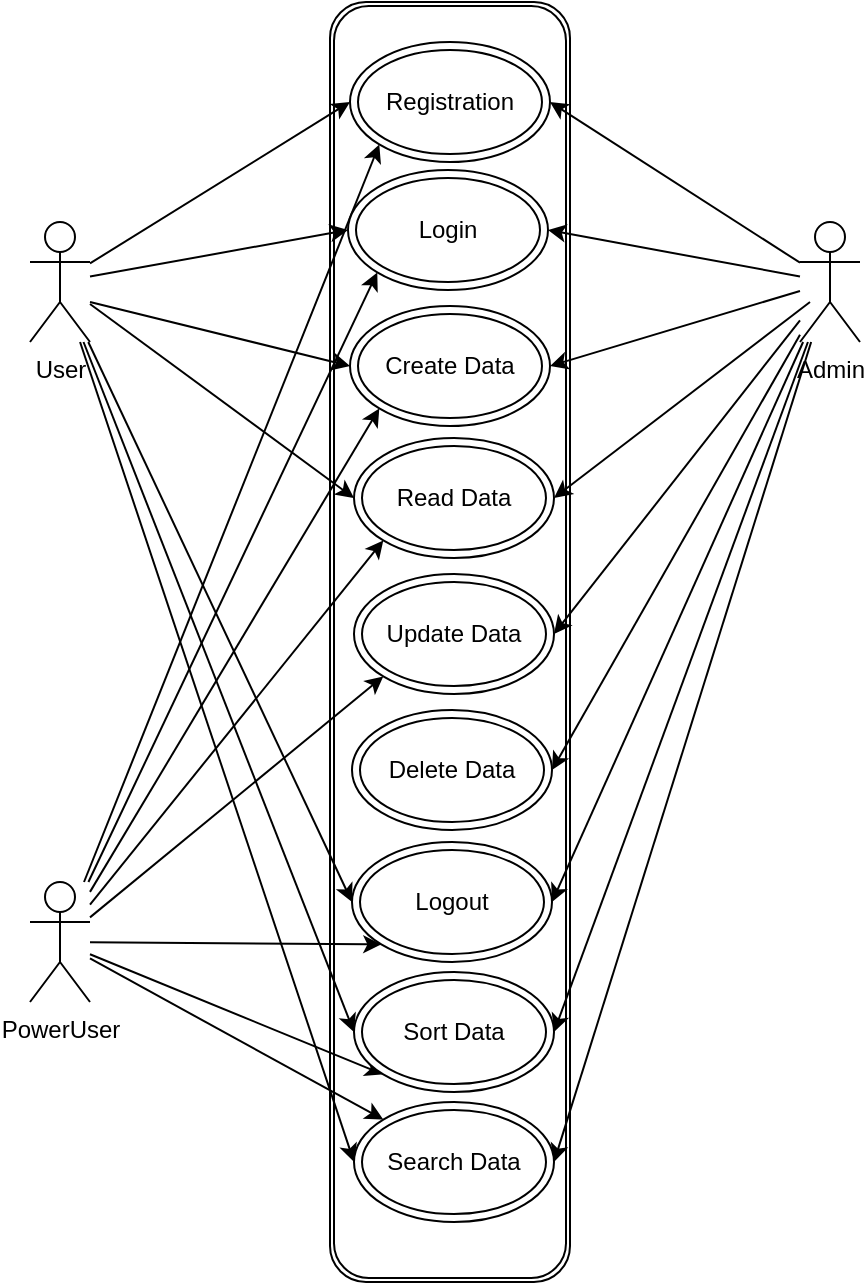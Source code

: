 <mxfile>
    <diagram id="vjCCG2XZ-miGtVna6bj2" name="UseCase">
        <mxGraphModel dx="1024" dy="804" grid="1" gridSize="10" guides="1" tooltips="1" connect="1" arrows="1" fold="1" page="1" pageScale="1" pageWidth="850" pageHeight="1100" math="0" shadow="0">
            <root>
                <mxCell id="0"/>
                <mxCell id="1" parent="0"/>
                <mxCell id="6" value="" style="shape=ext;double=1;rounded=1;whiteSpace=wrap;html=1;" vertex="1" parent="1">
                    <mxGeometry x="190" y="90" width="120" height="640" as="geometry"/>
                </mxCell>
                <mxCell id="18" style="edgeStyle=none;html=1;entryX=0;entryY=0.5;entryDx=0;entryDy=0;" edge="1" parent="1" source="2" target="8">
                    <mxGeometry relative="1" as="geometry"/>
                </mxCell>
                <mxCell id="19" style="edgeStyle=none;html=1;entryX=0;entryY=0.5;entryDx=0;entryDy=0;" edge="1" parent="1" source="2" target="9">
                    <mxGeometry relative="1" as="geometry"/>
                </mxCell>
                <mxCell id="20" style="edgeStyle=none;html=1;entryX=0;entryY=0.5;entryDx=0;entryDy=0;" edge="1" parent="1" target="10">
                    <mxGeometry relative="1" as="geometry">
                        <mxPoint x="70" y="240" as="sourcePoint"/>
                    </mxGeometry>
                </mxCell>
                <mxCell id="21" style="edgeStyle=none;html=1;entryX=0;entryY=0.5;entryDx=0;entryDy=0;" edge="1" parent="1" source="2" target="11">
                    <mxGeometry relative="1" as="geometry"/>
                </mxCell>
                <mxCell id="22" style="edgeStyle=none;html=1;entryX=0;entryY=0.5;entryDx=0;entryDy=0;" edge="1" parent="1" source="2" target="15">
                    <mxGeometry relative="1" as="geometry"/>
                </mxCell>
                <mxCell id="23" style="edgeStyle=none;html=1;entryX=0;entryY=0.5;entryDx=0;entryDy=0;" edge="1" parent="1" source="2" target="16">
                    <mxGeometry relative="1" as="geometry"/>
                </mxCell>
                <mxCell id="24" style="edgeStyle=none;html=1;entryX=0;entryY=0.5;entryDx=0;entryDy=0;" edge="1" parent="1" source="2" target="17">
                    <mxGeometry relative="1" as="geometry"/>
                </mxCell>
                <mxCell id="2" value="User" style="shape=umlActor;verticalLabelPosition=bottom;verticalAlign=top;html=1;outlineConnect=0;" vertex="1" parent="1">
                    <mxGeometry x="40" y="200" width="30" height="60" as="geometry"/>
                </mxCell>
                <mxCell id="25" style="edgeStyle=none;html=1;entryX=1;entryY=0.5;entryDx=0;entryDy=0;" edge="1" parent="1" source="3" target="8">
                    <mxGeometry relative="1" as="geometry"/>
                </mxCell>
                <mxCell id="26" style="edgeStyle=none;html=1;entryX=1;entryY=0.5;entryDx=0;entryDy=0;" edge="1" parent="1" source="3" target="9">
                    <mxGeometry relative="1" as="geometry"/>
                </mxCell>
                <mxCell id="27" style="edgeStyle=none;html=1;entryX=1;entryY=0.5;entryDx=0;entryDy=0;" edge="1" parent="1" source="3" target="10">
                    <mxGeometry relative="1" as="geometry"/>
                </mxCell>
                <mxCell id="28" style="edgeStyle=none;html=1;entryX=1;entryY=0.5;entryDx=0;entryDy=0;" edge="1" parent="1" target="11">
                    <mxGeometry relative="1" as="geometry">
                        <mxPoint x="430" y="240" as="sourcePoint"/>
                    </mxGeometry>
                </mxCell>
                <mxCell id="29" style="edgeStyle=none;html=1;entryX=1;entryY=0.5;entryDx=0;entryDy=0;" edge="1" parent="1" source="3" target="12">
                    <mxGeometry relative="1" as="geometry"/>
                </mxCell>
                <mxCell id="30" style="edgeStyle=none;html=1;entryX=1;entryY=0.5;entryDx=0;entryDy=0;" edge="1" parent="1" source="3" target="14">
                    <mxGeometry relative="1" as="geometry"/>
                </mxCell>
                <mxCell id="31" style="edgeStyle=none;html=1;entryX=1;entryY=0.5;entryDx=0;entryDy=0;" edge="1" parent="1" source="3" target="15">
                    <mxGeometry relative="1" as="geometry"/>
                </mxCell>
                <mxCell id="33" style="edgeStyle=none;html=1;entryX=1;entryY=0.5;entryDx=0;entryDy=0;" edge="1" parent="1" source="3" target="16">
                    <mxGeometry relative="1" as="geometry"/>
                </mxCell>
                <mxCell id="34" style="edgeStyle=none;html=1;entryX=1;entryY=0.5;entryDx=0;entryDy=0;" edge="1" parent="1" source="3" target="17">
                    <mxGeometry relative="1" as="geometry"/>
                </mxCell>
                <mxCell id="3" value="Admin" style="shape=umlActor;verticalLabelPosition=bottom;verticalAlign=top;html=1;outlineConnect=0;" vertex="1" parent="1">
                    <mxGeometry x="425" y="200" width="30" height="60" as="geometry"/>
                </mxCell>
                <mxCell id="35" style="edgeStyle=none;html=1;entryX=0;entryY=1;entryDx=0;entryDy=0;" edge="1" parent="1" source="4" target="8">
                    <mxGeometry relative="1" as="geometry"/>
                </mxCell>
                <mxCell id="36" style="edgeStyle=none;html=1;entryX=0;entryY=1;entryDx=0;entryDy=0;" edge="1" parent="1" source="4" target="9">
                    <mxGeometry relative="1" as="geometry"/>
                </mxCell>
                <mxCell id="37" style="edgeStyle=none;html=1;entryX=0;entryY=1;entryDx=0;entryDy=0;" edge="1" parent="1" source="4" target="10">
                    <mxGeometry relative="1" as="geometry"/>
                </mxCell>
                <mxCell id="38" style="edgeStyle=none;html=1;entryX=0;entryY=1;entryDx=0;entryDy=0;" edge="1" parent="1" source="4" target="11">
                    <mxGeometry relative="1" as="geometry"/>
                </mxCell>
                <mxCell id="39" style="edgeStyle=none;html=1;entryX=0;entryY=1;entryDx=0;entryDy=0;" edge="1" parent="1" source="4" target="12">
                    <mxGeometry relative="1" as="geometry"/>
                </mxCell>
                <mxCell id="40" style="edgeStyle=none;html=1;entryX=0;entryY=1;entryDx=0;entryDy=0;" edge="1" parent="1" source="4" target="15">
                    <mxGeometry relative="1" as="geometry"/>
                </mxCell>
                <mxCell id="41" style="edgeStyle=none;html=1;entryX=0;entryY=1;entryDx=0;entryDy=0;" edge="1" parent="1" source="4" target="16">
                    <mxGeometry relative="1" as="geometry"/>
                </mxCell>
                <mxCell id="42" style="edgeStyle=none;html=1;entryX=0;entryY=0;entryDx=0;entryDy=0;" edge="1" parent="1" source="4" target="17">
                    <mxGeometry relative="1" as="geometry"/>
                </mxCell>
                <mxCell id="4" value="PowerUser" style="shape=umlActor;verticalLabelPosition=bottom;verticalAlign=top;html=1;outlineConnect=0;" vertex="1" parent="1">
                    <mxGeometry x="40" y="530" width="30" height="60" as="geometry"/>
                </mxCell>
                <mxCell id="8" value="Registration" style="ellipse;shape=doubleEllipse;whiteSpace=wrap;html=1;" vertex="1" parent="1">
                    <mxGeometry x="200" y="110" width="100" height="60" as="geometry"/>
                </mxCell>
                <mxCell id="9" value="Login" style="ellipse;shape=doubleEllipse;whiteSpace=wrap;html=1;" vertex="1" parent="1">
                    <mxGeometry x="199" y="174" width="100" height="60" as="geometry"/>
                </mxCell>
                <mxCell id="10" value="Create Data" style="ellipse;shape=doubleEllipse;whiteSpace=wrap;html=1;" vertex="1" parent="1">
                    <mxGeometry x="200" y="242" width="100" height="60" as="geometry"/>
                </mxCell>
                <mxCell id="11" value="Read Data" style="ellipse;shape=doubleEllipse;whiteSpace=wrap;html=1;" vertex="1" parent="1">
                    <mxGeometry x="202" y="308" width="100" height="60" as="geometry"/>
                </mxCell>
                <mxCell id="12" value="Update Data" style="ellipse;shape=doubleEllipse;whiteSpace=wrap;html=1;" vertex="1" parent="1">
                    <mxGeometry x="202" y="376" width="100" height="60" as="geometry"/>
                </mxCell>
                <mxCell id="14" value="Delete Data" style="ellipse;shape=doubleEllipse;whiteSpace=wrap;html=1;" vertex="1" parent="1">
                    <mxGeometry x="201" y="444" width="100" height="60" as="geometry"/>
                </mxCell>
                <mxCell id="15" value="Logout" style="ellipse;shape=doubleEllipse;whiteSpace=wrap;html=1;" vertex="1" parent="1">
                    <mxGeometry x="201" y="510" width="100" height="60" as="geometry"/>
                </mxCell>
                <mxCell id="16" value="Sort Data" style="ellipse;shape=doubleEllipse;whiteSpace=wrap;html=1;" vertex="1" parent="1">
                    <mxGeometry x="202" y="575" width="100" height="60" as="geometry"/>
                </mxCell>
                <mxCell id="17" value="Search Data" style="ellipse;shape=doubleEllipse;whiteSpace=wrap;html=1;" vertex="1" parent="1">
                    <mxGeometry x="202" y="640" width="100" height="60" as="geometry"/>
                </mxCell>
            </root>
        </mxGraphModel>
    </diagram>
    <diagram id="G2zhOVyj3yh4FY7xwYPG" name="Activity">
        <mxGraphModel dx="1953" dy="866" grid="1" gridSize="10" guides="1" tooltips="1" connect="1" arrows="1" fold="1" page="1" pageScale="1" pageWidth="850" pageHeight="1100" math="0" shadow="0">
            <root>
                <mxCell id="0"/>
                <mxCell id="1" parent="0"/>
                <mxCell id="bL8_LdS2PwatgNaxqqq4-4" value="" style="edgeStyle=none;html=1;" edge="1" parent="1" source="bL8_LdS2PwatgNaxqqq4-2" target="bL8_LdS2PwatgNaxqqq4-3">
                    <mxGeometry relative="1" as="geometry"/>
                </mxCell>
                <mxCell id="bL8_LdS2PwatgNaxqqq4-2" value="" style="ellipse;fillColor=strokeColor;" vertex="1" parent="1">
                    <mxGeometry x="425" y="50" width="30" height="30" as="geometry"/>
                </mxCell>
                <mxCell id="bL8_LdS2PwatgNaxqqq4-7" value="" style="edgeStyle=none;html=1;fontColor=#000000;" edge="1" parent="1" source="bL8_LdS2PwatgNaxqqq4-3" target="bL8_LdS2PwatgNaxqqq4-6">
                    <mxGeometry relative="1" as="geometry"/>
                </mxCell>
                <mxCell id="bL8_LdS2PwatgNaxqqq4-3" value="&lt;font color=&quot;#000000&quot;&gt;Registration&lt;/font&gt;" style="whiteSpace=wrap;html=1;fillColor=strokeColor;" vertex="1" parent="1">
                    <mxGeometry x="395" y="120" width="90" height="35" as="geometry"/>
                </mxCell>
                <mxCell id="bL8_LdS2PwatgNaxqqq4-8" value="No" style="edgeStyle=none;html=1;entryX=1;entryY=0.5;entryDx=0;entryDy=0;fontColor=#FFFFFF;" edge="1" parent="1" source="bL8_LdS2PwatgNaxqqq4-6" target="bL8_LdS2PwatgNaxqqq4-3">
                    <mxGeometry relative="1" as="geometry">
                        <Array as="points">
                            <mxPoint x="520" y="219"/>
                            <mxPoint x="520" y="138"/>
                        </Array>
                    </mxGeometry>
                </mxCell>
                <mxCell id="bL8_LdS2PwatgNaxqqq4-11" value="" style="edgeStyle=none;html=1;fontColor=#FFFFFF;" edge="1" parent="1" source="bL8_LdS2PwatgNaxqqq4-6" target="bL8_LdS2PwatgNaxqqq4-10">
                    <mxGeometry relative="1" as="geometry"/>
                </mxCell>
                <mxCell id="bL8_LdS2PwatgNaxqqq4-14" value="&lt;font color=&quot;#ffffff&quot;&gt;yes&lt;/font&gt;" style="edgeLabel;html=1;align=center;verticalAlign=middle;resizable=0;points=[];fontColor=#000000;" vertex="1" connectable="0" parent="bL8_LdS2PwatgNaxqqq4-11">
                    <mxGeometry x="-0.313" relative="1" as="geometry">
                        <mxPoint as="offset"/>
                    </mxGeometry>
                </mxCell>
                <mxCell id="bL8_LdS2PwatgNaxqqq4-6" value="" style="rhombus;whiteSpace=wrap;html=1;fillColor=strokeColor;" vertex="1" parent="1">
                    <mxGeometry x="420" y="200" width="40" height="37.5" as="geometry"/>
                </mxCell>
                <mxCell id="bL8_LdS2PwatgNaxqqq4-13" value="" style="edgeStyle=none;html=1;fontColor=#000000;" edge="1" parent="1" source="bL8_LdS2PwatgNaxqqq4-10" target="bL8_LdS2PwatgNaxqqq4-12">
                    <mxGeometry relative="1" as="geometry"/>
                </mxCell>
                <mxCell id="bL8_LdS2PwatgNaxqqq4-10" value="&lt;font color=&quot;#000000&quot;&gt;Email Confirmation&lt;/font&gt;" style="whiteSpace=wrap;html=1;fillColor=strokeColor;" vertex="1" parent="1">
                    <mxGeometry x="400" y="306.25" width="80" height="33.75" as="geometry"/>
                </mxCell>
                <mxCell id="bL8_LdS2PwatgNaxqqq4-15" style="edgeStyle=none;html=1;entryX=1;entryY=0.5;entryDx=0;entryDy=0;fontColor=#FFFFFF;" edge="1" parent="1" source="bL8_LdS2PwatgNaxqqq4-12" target="bL8_LdS2PwatgNaxqqq4-3">
                    <mxGeometry relative="1" as="geometry">
                        <Array as="points">
                            <mxPoint x="600" y="407"/>
                            <mxPoint x="600" y="138"/>
                        </Array>
                    </mxGeometry>
                </mxCell>
                <mxCell id="bL8_LdS2PwatgNaxqqq4-16" value="No" style="edgeLabel;html=1;align=center;verticalAlign=middle;resizable=0;points=[];fontColor=#FFFFFF;" vertex="1" connectable="0" parent="bL8_LdS2PwatgNaxqqq4-15">
                    <mxGeometry x="0.011" y="-3" relative="1" as="geometry">
                        <mxPoint as="offset"/>
                    </mxGeometry>
                </mxCell>
                <mxCell id="bL8_LdS2PwatgNaxqqq4-18" value="" style="edgeStyle=none;html=1;fontColor=#000099;" edge="1" parent="1" source="bL8_LdS2PwatgNaxqqq4-12" target="bL8_LdS2PwatgNaxqqq4-17">
                    <mxGeometry relative="1" as="geometry"/>
                </mxCell>
                <mxCell id="bL8_LdS2PwatgNaxqqq4-19" value="yes" style="edgeLabel;html=1;align=center;verticalAlign=middle;resizable=0;points=[];fontColor=#FFFFFF;" vertex="1" connectable="0" parent="bL8_LdS2PwatgNaxqqq4-18">
                    <mxGeometry x="-0.549" y="-1" relative="1" as="geometry">
                        <mxPoint as="offset"/>
                    </mxGeometry>
                </mxCell>
                <mxCell id="bL8_LdS2PwatgNaxqqq4-12" value="" style="rhombus;whiteSpace=wrap;html=1;fillColor=strokeColor;" vertex="1" parent="1">
                    <mxGeometry x="420" y="390" width="40" height="33.75" as="geometry"/>
                </mxCell>
                <mxCell id="bL8_LdS2PwatgNaxqqq4-22" value="" style="edgeStyle=none;html=1;fontColor=#000099;" edge="1" parent="1" source="bL8_LdS2PwatgNaxqqq4-17" target="bL8_LdS2PwatgNaxqqq4-21">
                    <mxGeometry relative="1" as="geometry"/>
                </mxCell>
                <mxCell id="bL8_LdS2PwatgNaxqqq4-17" value="&lt;font color=&quot;#000000&quot;&gt;login&lt;/font&gt;" style="whiteSpace=wrap;html=1;fillColor=strokeColor;" vertex="1" parent="1">
                    <mxGeometry x="405" y="470" width="70" height="29.38" as="geometry"/>
                </mxCell>
                <mxCell id="bL8_LdS2PwatgNaxqqq4-23" style="edgeStyle=none;html=1;entryX=1;entryY=0.5;entryDx=0;entryDy=0;fontColor=#000000;" edge="1" parent="1" source="bL8_LdS2PwatgNaxqqq4-21" target="bL8_LdS2PwatgNaxqqq4-17">
                    <mxGeometry relative="1" as="geometry">
                        <Array as="points">
                            <mxPoint x="520" y="568"/>
                            <mxPoint x="520" y="520"/>
                            <mxPoint x="520" y="485"/>
                        </Array>
                    </mxGeometry>
                </mxCell>
                <mxCell id="bL8_LdS2PwatgNaxqqq4-24" value="&lt;font color=&quot;#ffffff&quot;&gt;no&lt;/font&gt;" style="edgeLabel;html=1;align=center;verticalAlign=middle;resizable=0;points=[];fontColor=#000000;" vertex="1" connectable="0" parent="bL8_LdS2PwatgNaxqqq4-23">
                    <mxGeometry x="0.194" y="1" relative="1" as="geometry">
                        <mxPoint as="offset"/>
                    </mxGeometry>
                </mxCell>
                <mxCell id="bL8_LdS2PwatgNaxqqq4-21" value="" style="rhombus;whiteSpace=wrap;html=1;fillColor=strokeColor;" vertex="1" parent="1">
                    <mxGeometry x="422.5" y="550" width="35" height="35.93" as="geometry"/>
                </mxCell>
                <mxCell id="bL8_LdS2PwatgNaxqqq4-26" value="" style="edgeStyle=none;html=1;fontColor=#000099;" edge="1" parent="1" target="bL8_LdS2PwatgNaxqqq4-28">
                    <mxGeometry relative="1" as="geometry">
                        <mxPoint x="440" y="590.0" as="sourcePoint"/>
                    </mxGeometry>
                </mxCell>
                <mxCell id="bL8_LdS2PwatgNaxqqq4-27" value="yes" style="edgeLabel;html=1;align=center;verticalAlign=middle;resizable=0;points=[];fontColor=#FFFFFF;" vertex="1" connectable="0" parent="bL8_LdS2PwatgNaxqqq4-26">
                    <mxGeometry x="-0.549" y="-1" relative="1" as="geometry">
                        <mxPoint as="offset"/>
                    </mxGeometry>
                </mxCell>
                <mxCell id="bL8_LdS2PwatgNaxqqq4-30" style="edgeStyle=none;html=1;entryX=0.261;entryY=0.481;entryDx=0;entryDy=0;entryPerimeter=0;fontColor=#FFFFFF;" edge="1" parent="1" source="bL8_LdS2PwatgNaxqqq4-28" target="bL8_LdS2PwatgNaxqqq4-29">
                    <mxGeometry relative="1" as="geometry"/>
                </mxCell>
                <mxCell id="bL8_LdS2PwatgNaxqqq4-28" value="&lt;font color=&quot;#000000&quot;&gt;View Menu&lt;/font&gt;" style="whiteSpace=wrap;html=1;fillColor=strokeColor;" vertex="1" parent="1">
                    <mxGeometry x="405" y="636.25" width="70" height="29.38" as="geometry"/>
                </mxCell>
                <mxCell id="bL8_LdS2PwatgNaxqqq4-33" value="" style="edgeStyle=none;html=1;fontColor=#FFFFFF;" edge="1" parent="1" source="bL8_LdS2PwatgNaxqqq4-29" target="bL8_LdS2PwatgNaxqqq4-32">
                    <mxGeometry relative="1" as="geometry"/>
                </mxCell>
                <mxCell id="bL8_LdS2PwatgNaxqqq4-52" style="edgeStyle=none;html=1;entryX=0.5;entryY=0;entryDx=0;entryDy=0;fontColor=#000000;" edge="1" parent="1" source="bL8_LdS2PwatgNaxqqq4-29" target="bL8_LdS2PwatgNaxqqq4-34">
                    <mxGeometry relative="1" as="geometry"/>
                </mxCell>
                <mxCell id="bL8_LdS2PwatgNaxqqq4-69" style="edgeStyle=none;html=1;entryX=0;entryY=0.5;entryDx=0;entryDy=0;fontColor=#FFFFFF;" edge="1" parent="1" source="bL8_LdS2PwatgNaxqqq4-29" target="bL8_LdS2PwatgNaxqqq4-68">
                    <mxGeometry relative="1" as="geometry"/>
                </mxCell>
                <mxCell id="bL8_LdS2PwatgNaxqqq4-77" style="edgeStyle=none;html=1;entryX=1;entryY=0.5;entryDx=0;entryDy=0;fontColor=#33FF33;" edge="1" parent="1" source="bL8_LdS2PwatgNaxqqq4-29" target="bL8_LdS2PwatgNaxqqq4-76">
                    <mxGeometry relative="1" as="geometry"/>
                </mxCell>
                <mxCell id="bL8_LdS2PwatgNaxqqq4-29" value="" style="html=1;points=[];perimeter=orthogonalPerimeter;fillColor=strokeColor;fontColor=#FFFFFF;direction=south;" vertex="1" parent="1">
                    <mxGeometry x="400" y="720" width="80" height="5" as="geometry"/>
                </mxCell>
                <mxCell id="bL8_LdS2PwatgNaxqqq4-47" style="edgeStyle=none;html=1;entryX=0.5;entryY=0;entryDx=0;entryDy=0;fontColor=#000000;" edge="1" parent="1" source="bL8_LdS2PwatgNaxqqq4-32" target="bL8_LdS2PwatgNaxqqq4-46">
                    <mxGeometry relative="1" as="geometry"/>
                </mxCell>
                <mxCell id="bL8_LdS2PwatgNaxqqq4-32" value="&lt;font color=&quot;#000000&quot;&gt;Daten angucken&lt;/font&gt;" style="whiteSpace=wrap;html=1;fillColor=strokeColor;fontColor=#FFFFFF;" vertex="1" parent="1">
                    <mxGeometry x="295" y="770" width="60" height="30" as="geometry"/>
                </mxCell>
                <mxCell id="bL8_LdS2PwatgNaxqqq4-55" style="edgeStyle=none;html=1;entryX=0.5;entryY=0;entryDx=0;entryDy=0;fontColor=#000000;" edge="1" parent="1" source="bL8_LdS2PwatgNaxqqq4-34" target="bL8_LdS2PwatgNaxqqq4-54">
                    <mxGeometry relative="1" as="geometry"/>
                </mxCell>
                <mxCell id="bL8_LdS2PwatgNaxqqq4-34" value="&lt;font color=&quot;#000000&quot;&gt;Daten suchen&lt;/font&gt;" style="whiteSpace=wrap;html=1;fillColor=strokeColor;fontColor=#FFFFFF;" vertex="1" parent="1">
                    <mxGeometry x="535" y="770" width="60" height="30" as="geometry"/>
                </mxCell>
                <mxCell id="bL8_LdS2PwatgNaxqqq4-65" style="edgeStyle=none;html=1;entryX=0.887;entryY=0.464;entryDx=0;entryDy=0;entryPerimeter=0;fontColor=#FFFFFF;" edge="1" parent="1" source="bL8_LdS2PwatgNaxqqq4-35" target="bL8_LdS2PwatgNaxqqq4-29">
                    <mxGeometry relative="1" as="geometry"/>
                </mxCell>
                <mxCell id="bL8_LdS2PwatgNaxqqq4-35" value="&lt;font color=&quot;#000000&quot;&gt;Fremde Daten angucken&lt;/font&gt;" style="whiteSpace=wrap;html=1;fillColor=strokeColor;fontColor=#FFFFFF;" vertex="1" parent="1">
                    <mxGeometry x="530" y="960" width="70" height="40" as="geometry"/>
                </mxCell>
                <mxCell id="bL8_LdS2PwatgNaxqqq4-64" style="edgeStyle=none;html=1;entryX=0.887;entryY=0.472;entryDx=0;entryDy=0;entryPerimeter=0;fontColor=#FFFFFF;" edge="1" parent="1" source="bL8_LdS2PwatgNaxqqq4-46" target="bL8_LdS2PwatgNaxqqq4-29">
                    <mxGeometry relative="1" as="geometry"/>
                </mxCell>
                <mxCell id="bL8_LdS2PwatgNaxqqq4-46" value="Daten updaten" style="whiteSpace=wrap;html=1;fillColor=#d80073;fontColor=#ffffff;strokeColor=#A50040;" vertex="1" parent="1">
                    <mxGeometry x="290" y="860" width="70" height="40" as="geometry"/>
                </mxCell>
                <mxCell id="bL8_LdS2PwatgNaxqqq4-56" style="edgeStyle=none;html=1;entryX=0.5;entryY=0;entryDx=0;entryDy=0;fontColor=#000000;" edge="1" parent="1" source="bL8_LdS2PwatgNaxqqq4-54" target="bL8_LdS2PwatgNaxqqq4-35">
                    <mxGeometry relative="1" as="geometry"/>
                </mxCell>
                <mxCell id="bL8_LdS2PwatgNaxqqq4-59" value="ja" style="edgeLabel;html=1;align=center;verticalAlign=middle;resizable=0;points=[];fontColor=#FFFFFF;" vertex="1" connectable="0" parent="bL8_LdS2PwatgNaxqqq4-56">
                    <mxGeometry x="-0.412" y="2" relative="1" as="geometry">
                        <mxPoint as="offset"/>
                    </mxGeometry>
                </mxCell>
                <mxCell id="bL8_LdS2PwatgNaxqqq4-57" style="edgeStyle=none;html=1;entryX=1;entryY=0.5;entryDx=0;entryDy=0;fontColor=#000000;" edge="1" parent="1" source="bL8_LdS2PwatgNaxqqq4-54" target="bL8_LdS2PwatgNaxqqq4-34">
                    <mxGeometry relative="1" as="geometry">
                        <Array as="points">
                            <mxPoint x="640" y="880"/>
                            <mxPoint x="640" y="785"/>
                        </Array>
                    </mxGeometry>
                </mxCell>
                <mxCell id="bL8_LdS2PwatgNaxqqq4-58" value="&lt;font color=&quot;#ffffff&quot;&gt;nein&lt;/font&gt;" style="edgeLabel;html=1;align=center;verticalAlign=middle;resizable=0;points=[];fontColor=#000000;" vertex="1" connectable="0" parent="bL8_LdS2PwatgNaxqqq4-57">
                    <mxGeometry x="0.148" y="-2" relative="1" as="geometry">
                        <mxPoint as="offset"/>
                    </mxGeometry>
                </mxCell>
                <mxCell id="bL8_LdS2PwatgNaxqqq4-54" value="" style="rhombus;whiteSpace=wrap;html=1;fillColor=strokeColor;fontColor=#FFFFFF;" vertex="1" parent="1">
                    <mxGeometry x="542.5" y="860" width="45" height="40" as="geometry"/>
                </mxCell>
                <mxCell id="bL8_LdS2PwatgNaxqqq4-72" style="edgeStyle=none;html=1;entryX=0.5;entryY=0;entryDx=0;entryDy=0;fontColor=#FFFFFF;" edge="1" parent="1" source="bL8_LdS2PwatgNaxqqq4-68" target="bL8_LdS2PwatgNaxqqq4-71">
                    <mxGeometry relative="1" as="geometry">
                        <Array as="points">
                            <mxPoint x="680" y="1040"/>
                            <mxPoint x="405" y="1040"/>
                        </Array>
                    </mxGeometry>
                </mxCell>
                <mxCell id="bL8_LdS2PwatgNaxqqq4-68" value="&lt;font color=&quot;#000000&quot;&gt;Ausloggen&lt;/font&gt;" style="whiteSpace=wrap;html=1;fillColor=strokeColor;fontColor=#FFFFFF;" vertex="1" parent="1">
                    <mxGeometry x="640" y="702.5" width="70" height="40" as="geometry"/>
                </mxCell>
                <mxCell id="bL8_LdS2PwatgNaxqqq4-71" value="" style="shape=sumEllipse;perimeter=ellipsePerimeter;whiteSpace=wrap;html=1;backgroundOutline=1;fontColor=#FFFFFF;" vertex="1" parent="1">
                    <mxGeometry x="390" y="1090" width="30" height="30" as="geometry"/>
                </mxCell>
                <mxCell id="bL8_LdS2PwatgNaxqqq4-81" value="" style="edgeStyle=none;html=1;fontColor=#FFFFFF;" edge="1" parent="1" source="bL8_LdS2PwatgNaxqqq4-76" target="bL8_LdS2PwatgNaxqqq4-80">
                    <mxGeometry relative="1" as="geometry"/>
                </mxCell>
                <mxCell id="bL8_LdS2PwatgNaxqqq4-83" style="edgeStyle=none;html=1;entryX=0;entryY=0.5;entryDx=0;entryDy=0;fontColor=#FFFFFF;" edge="1" parent="1" source="bL8_LdS2PwatgNaxqqq4-76" target="bL8_LdS2PwatgNaxqqq4-32">
                    <mxGeometry relative="1" as="geometry">
                        <Array as="points">
                            <mxPoint x="150" y="785"/>
                        </Array>
                    </mxGeometry>
                </mxCell>
                <mxCell id="bL8_LdS2PwatgNaxqqq4-76" value="Delete Data" style="whiteSpace=wrap;html=1;fillColor=#1ba1e2;fontColor=#ffffff;strokeColor=#006EAF;" vertex="1" parent="1">
                    <mxGeometry x="110" y="702.5" width="80" height="40" as="geometry"/>
                </mxCell>
                <mxCell id="bL8_LdS2PwatgNaxqqq4-78" value="Blau = Admin" style="text;html=1;align=center;verticalAlign=middle;resizable=0;points=[];autosize=1;strokeColor=none;fillColor=none;fontColor=#FFFFFF;" vertex="1" parent="1">
                    <mxGeometry x="45" y="95" width="90" height="30" as="geometry"/>
                </mxCell>
                <mxCell id="bL8_LdS2PwatgNaxqqq4-79" value="Rot&amp;nbsp; = Power User" style="text;html=1;align=center;verticalAlign=middle;resizable=0;points=[];autosize=1;strokeColor=none;fillColor=none;fontColor=#FFFFFF;" vertex="1" parent="1">
                    <mxGeometry x="45" y="120" width="120" height="30" as="geometry"/>
                </mxCell>
                <mxCell id="bL8_LdS2PwatgNaxqqq4-82" style="edgeStyle=none;html=1;entryX=0.154;entryY=1.062;entryDx=0;entryDy=0;entryPerimeter=0;fontColor=#FFFFFF;" edge="1" parent="1" source="bL8_LdS2PwatgNaxqqq4-80" target="bL8_LdS2PwatgNaxqqq4-29">
                    <mxGeometry relative="1" as="geometry">
                        <Array as="points">
                            <mxPoint y="670"/>
                            <mxPoint x="395" y="670"/>
                        </Array>
                    </mxGeometry>
                </mxCell>
                <mxCell id="bL8_LdS2PwatgNaxqqq4-80" value="" style="rhombus;whiteSpace=wrap;html=1;fillColor=#1ba1e2;strokeColor=#006EAF;fontColor=#ffffff;" vertex="1" parent="1">
                    <mxGeometry x="-30" y="693.75" width="60" height="57.5" as="geometry"/>
                </mxCell>
            </root>
        </mxGraphModel>
    </diagram>
    <diagram id="mSikhVnsFdiqEHZcdI_I" name="Sequenz">
        <mxGraphModel dx="717" dy="563" grid="1" gridSize="10" guides="1" tooltips="1" connect="1" arrows="1" fold="1" page="1" pageScale="1" pageWidth="850" pageHeight="1100" math="0" shadow="0">
            <root>
                <mxCell id="0"/>
                <mxCell id="1" parent="0"/>
                <mxCell id="fa0IQ3t8gLVoHZFkBQbd-5" value="&lt;span style=&quot;&quot;&gt;Server&lt;/span&gt;" style="shape=umlLifeline;perimeter=lifelinePerimeter;whiteSpace=wrap;html=1;container=1;collapsible=0;recursiveResize=0;outlineConnect=0;labelBackgroundColor=#000000;strokeColor=#006EAF;fontColor=#FFFFFF;" vertex="1" parent="1">
                    <mxGeometry x="370" y="140" width="100" height="940" as="geometry"/>
                </mxCell>
                <mxCell id="fa0IQ3t8gLVoHZFkBQbd-6" value="" style="html=1;points=[];perimeter=orthogonalPerimeter;fillColor=#808080;labelBackgroundColor=#33FF99;strokeColor=#006EAF;fontColor=#FFFFFF;" vertex="1" parent="fa0IQ3t8gLVoHZFkBQbd-5">
                    <mxGeometry x="45" y="90" width="10" height="50" as="geometry"/>
                </mxCell>
                <mxCell id="fa0IQ3t8gLVoHZFkBQbd-22" value="" style="html=1;points=[];perimeter=orthogonalPerimeter;fillColor=#808080;labelBackgroundColor=#33FF99;strokeColor=#006EAF;fontColor=#FFFFFF;" vertex="1" parent="fa0IQ3t8gLVoHZFkBQbd-5">
                    <mxGeometry x="46" y="230" width="10" height="50" as="geometry"/>
                </mxCell>
                <mxCell id="fa0IQ3t8gLVoHZFkBQbd-7" value="&lt;span style=&quot;&quot;&gt;User&lt;/span&gt;" style="shape=umlLifeline;perimeter=lifelinePerimeter;whiteSpace=wrap;html=1;container=1;collapsible=0;recursiveResize=0;outlineConnect=0;labelBackgroundColor=#1A1A1A;strokeColor=#006EAF;fontColor=#FFFFFF;" vertex="1" parent="1">
                    <mxGeometry x="108" y="140" width="100" height="940" as="geometry"/>
                </mxCell>
                <mxCell id="fa0IQ3t8gLVoHZFkBQbd-8" value="" style="html=1;points=[];perimeter=orthogonalPerimeter;labelBackgroundColor=#33FF99;strokeColor=#006EAF;fontColor=#FFFFFF;" vertex="1" parent="fa0IQ3t8gLVoHZFkBQbd-7">
                    <mxGeometry x="45" y="90" width="10" height="50" as="geometry"/>
                </mxCell>
                <mxCell id="fa0IQ3t8gLVoHZFkBQbd-9" style="edgeStyle=none;html=1;fontColor=#FFFFFF;" edge="1" parent="1">
                    <mxGeometry relative="1" as="geometry">
                        <mxPoint x="163" y="240" as="sourcePoint"/>
                        <mxPoint x="419.5" y="240" as="targetPoint"/>
                    </mxGeometry>
                </mxCell>
                <mxCell id="fa0IQ3t8gLVoHZFkBQbd-10" value="Registration" style="edgeLabel;html=1;align=center;verticalAlign=middle;resizable=0;points=[];fontColor=#FFFFFF;" vertex="1" connectable="0" parent="fa0IQ3t8gLVoHZFkBQbd-9">
                    <mxGeometry x="-0.306" y="-2" relative="1" as="geometry">
                        <mxPoint as="offset"/>
                    </mxGeometry>
                </mxCell>
                <mxCell id="fa0IQ3t8gLVoHZFkBQbd-11" style="edgeStyle=none;html=1;entryX=1.3;entryY=0.693;entryDx=0;entryDy=0;entryPerimeter=0;fontColor=#FFFFFF;" edge="1" parent="1" source="fa0IQ3t8gLVoHZFkBQbd-6" target="fa0IQ3t8gLVoHZFkBQbd-8">
                    <mxGeometry relative="1" as="geometry"/>
                </mxCell>
                <mxCell id="fa0IQ3t8gLVoHZFkBQbd-12" value="Confirmation" style="edgeLabel;html=1;align=center;verticalAlign=middle;resizable=0;points=[];fontColor=#FFFFFF;" vertex="1" connectable="0" parent="fa0IQ3t8gLVoHZFkBQbd-11">
                    <mxGeometry x="0.309" y="-3" relative="1" as="geometry">
                        <mxPoint as="offset"/>
                    </mxGeometry>
                </mxCell>
                <mxCell id="fa0IQ3t8gLVoHZFkBQbd-15" value="" style="html=1;points=[];perimeter=orthogonalPerimeter;fillColor=#808080;labelBackgroundColor=#33FF99;strokeColor=#006EAF;fontColor=#FFFFFF;" vertex="1" parent="1">
                    <mxGeometry x="416" y="300" width="10" height="50" as="geometry"/>
                </mxCell>
                <mxCell id="fa0IQ3t8gLVoHZFkBQbd-21" style="edgeStyle=none;html=1;fontColor=#FFFFFF;" edge="1" parent="1" source="fa0IQ3t8gLVoHZFkBQbd-16" target="fa0IQ3t8gLVoHZFkBQbd-7">
                    <mxGeometry relative="1" as="geometry"/>
                </mxCell>
                <mxCell id="fa0IQ3t8gLVoHZFkBQbd-23" style="edgeStyle=none;html=1;fontColor=#FFFFFF;" edge="1" parent="1" source="fa0IQ3t8gLVoHZFkBQbd-16" target="fa0IQ3t8gLVoHZFkBQbd-5">
                    <mxGeometry relative="1" as="geometry"/>
                </mxCell>
                <mxCell id="fa0IQ3t8gLVoHZFkBQbd-24" value="Search Data" style="edgeLabel;html=1;align=center;verticalAlign=middle;resizable=0;points=[];fontColor=#FFFFFF;" vertex="1" connectable="0" parent="fa0IQ3t8gLVoHZFkBQbd-23">
                    <mxGeometry x="-0.241" y="1" relative="1" as="geometry">
                        <mxPoint as="offset"/>
                    </mxGeometry>
                </mxCell>
                <mxCell id="fa0IQ3t8gLVoHZFkBQbd-27" style="edgeStyle=none;html=1;fontColor=#FFFFFF;" edge="1" parent="1" source="fa0IQ3t8gLVoHZFkBQbd-16" target="fa0IQ3t8gLVoHZFkBQbd-7">
                    <mxGeometry relative="1" as="geometry"/>
                </mxCell>
                <mxCell id="fa0IQ3t8gLVoHZFkBQbd-16" value="" style="html=1;points=[];perimeter=orthogonalPerimeter;labelBackgroundColor=#33FF99;strokeColor=#006EAF;fontColor=#FFFFFF;" vertex="1" parent="1">
                    <mxGeometry x="154" y="300" width="10" height="150" as="geometry"/>
                </mxCell>
                <mxCell id="fa0IQ3t8gLVoHZFkBQbd-17" style="edgeStyle=none;html=1;fontColor=#FFFFFF;" edge="1" parent="1">
                    <mxGeometry relative="1" as="geometry">
                        <mxPoint x="164" y="310" as="sourcePoint"/>
                        <mxPoint x="420.5" y="310" as="targetPoint"/>
                    </mxGeometry>
                </mxCell>
                <mxCell id="fa0IQ3t8gLVoHZFkBQbd-18" value="Login" style="edgeLabel;html=1;align=center;verticalAlign=middle;resizable=0;points=[];fontColor=#FFFFFF;" vertex="1" connectable="0" parent="fa0IQ3t8gLVoHZFkBQbd-17">
                    <mxGeometry x="-0.306" y="-2" relative="1" as="geometry">
                        <mxPoint as="offset"/>
                    </mxGeometry>
                </mxCell>
                <mxCell id="fa0IQ3t8gLVoHZFkBQbd-19" style="edgeStyle=none;html=1;fontColor=#FFFFFF;" edge="1" parent="1" source="fa0IQ3t8gLVoHZFkBQbd-15" target="fa0IQ3t8gLVoHZFkBQbd-7">
                    <mxGeometry relative="1" as="geometry"/>
                </mxCell>
                <mxCell id="fa0IQ3t8gLVoHZFkBQbd-20" value="Confirmation" style="edgeLabel;html=1;align=center;verticalAlign=middle;resizable=0;points=[];fontColor=#FFFFFF;" vertex="1" connectable="0" parent="fa0IQ3t8gLVoHZFkBQbd-19">
                    <mxGeometry x="0.309" y="-3" relative="1" as="geometry">
                        <mxPoint as="offset"/>
                    </mxGeometry>
                </mxCell>
                <mxCell id="fa0IQ3t8gLVoHZFkBQbd-25" style="edgeStyle=none;html=1;fontColor=#FFFFFF;entryX=1;entryY=0.6;entryDx=0;entryDy=0;entryPerimeter=0;" edge="1" parent="1" source="fa0IQ3t8gLVoHZFkBQbd-22" target="fa0IQ3t8gLVoHZFkBQbd-16">
                    <mxGeometry relative="1" as="geometry">
                        <mxPoint x="170" y="395" as="targetPoint"/>
                    </mxGeometry>
                </mxCell>
                <mxCell id="fa0IQ3t8gLVoHZFkBQbd-26" value="Return found Data" style="edgeLabel;html=1;align=center;verticalAlign=middle;resizable=0;points=[];fontColor=#FFFFFF;" vertex="1" connectable="0" parent="fa0IQ3t8gLVoHZFkBQbd-25">
                    <mxGeometry x="0.369" y="-2" relative="1" as="geometry">
                        <mxPoint as="offset"/>
                    </mxGeometry>
                </mxCell>
            </root>
        </mxGraphModel>
    </diagram>
</mxfile>